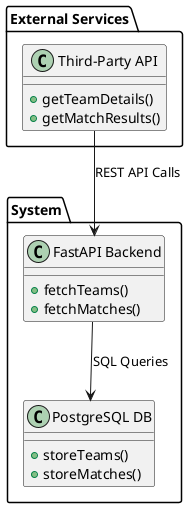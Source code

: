 @startuml
package "External Services" {
    class "Third-Party API" {
        + getTeamDetails()
        + getMatchResults()
    }
}

package "System" {
    class "FastAPI Backend" {
        + fetchTeams()
        + fetchMatches()
    }
    class "PostgreSQL DB" {
        + storeTeams()
        + storeMatches()
    }
}

"Third-Party API" --> "FastAPI Backend" : "REST API Calls"
"FastAPI Backend" --> "PostgreSQL DB" : "SQL Queries"
@enduml
